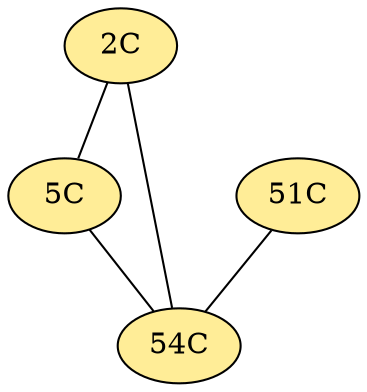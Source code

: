 // The Round Table
graph {
	"2C" [fillcolor="#FFED97" style=radial]
	"5C" [fillcolor="#FFED97" style=radial]
	"2C" -- "5C" [penwidth=1]
	"2C" [fillcolor="#FFED97" style=radial]
	"54C" [fillcolor="#FFED97" style=radial]
	"2C" -- "54C" [penwidth=1]
	"5C" [fillcolor="#FFED97" style=radial]
	"54C" [fillcolor="#FFED97" style=radial]
	"5C" -- "54C" [penwidth=1]
	"51C" [fillcolor="#FFED97" style=radial]
	"54C" [fillcolor="#FFED97" style=radial]
	"51C" -- "54C" [penwidth=1]
}
